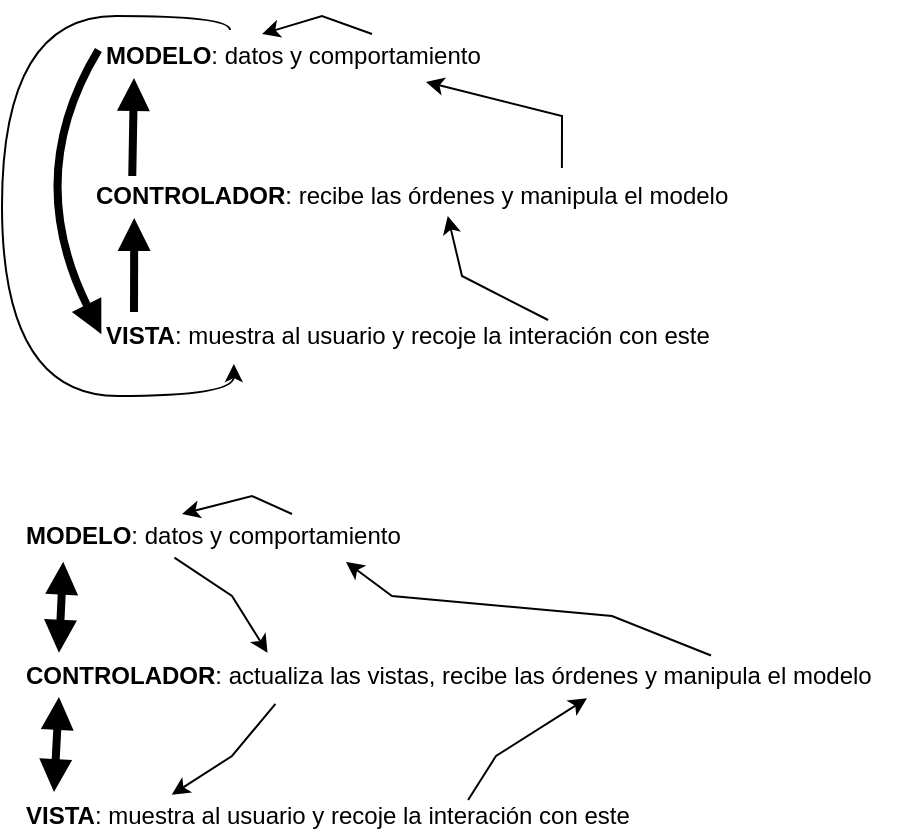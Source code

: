 <mxfile version="16.5.1" type="device"><diagram id="vPCmf3auHo-Ifhuq58vY" name="Página-1"><mxGraphModel dx="760" dy="603" grid="1" gridSize="10" guides="1" tooltips="1" connect="1" arrows="1" fold="1" page="1" pageScale="1" pageWidth="827" pageHeight="1169" math="0" shadow="0"><root><mxCell id="0"/><mxCell id="1" parent="0"/><mxCell id="7toC2PNm4R841Zlza3y_-1" value="&lt;b&gt;MODELO&lt;/b&gt;: datos y comportamiento" style="text;html=1;resizable=0;autosize=1;align=left;verticalAlign=middle;points=[];fillColor=none;strokeColor=none;rounded=0;" vertex="1" parent="1"><mxGeometry x="170" y="410" width="200" height="20" as="geometry"/></mxCell><mxCell id="7toC2PNm4R841Zlza3y_-2" value="&lt;b&gt;CONTROLADOR&lt;/b&gt;: recibe las órdenes y manipula el modelo" style="text;html=1;resizable=0;autosize=1;align=left;verticalAlign=middle;points=[];fillColor=none;strokeColor=none;rounded=0;" vertex="1" parent="1"><mxGeometry x="165" y="480" width="330" height="20" as="geometry"/></mxCell><mxCell id="7toC2PNm4R841Zlza3y_-3" value="&lt;b&gt;VISTA&lt;/b&gt;: muestra al usuario y recoje la interación con este" style="text;html=1;resizable=0;autosize=1;align=left;verticalAlign=middle;points=[];fillColor=none;strokeColor=none;rounded=0;" vertex="1" parent="1"><mxGeometry x="170" y="550" width="320" height="20" as="geometry"/></mxCell><mxCell id="7toC2PNm4R841Zlza3y_-4" value="" style="endArrow=classic;html=1;rounded=0;entryX=0.81;entryY=1.15;entryDx=0;entryDy=0;entryPerimeter=0;exitX=0.712;exitY=-0.2;exitDx=0;exitDy=0;exitPerimeter=0;" edge="1" parent="1" source="7toC2PNm4R841Zlza3y_-2" target="7toC2PNm4R841Zlza3y_-1"><mxGeometry width="50" height="50" relative="1" as="geometry"><mxPoint x="400" y="470" as="sourcePoint"/><mxPoint x="440" y="420" as="targetPoint"/><Array as="points"><mxPoint x="400" y="450"/></Array></mxGeometry></mxCell><mxCell id="7toC2PNm4R841Zlza3y_-5" value="" style="endArrow=classic;html=1;rounded=0;exitX=0.697;exitY=0.1;exitDx=0;exitDy=0;exitPerimeter=0;entryX=0.539;entryY=1;entryDx=0;entryDy=0;entryPerimeter=0;" edge="1" parent="1" source="7toC2PNm4R841Zlza3y_-3" target="7toC2PNm4R841Zlza3y_-2"><mxGeometry width="50" height="50" relative="1" as="geometry"><mxPoint x="410" y="480" as="sourcePoint"/><mxPoint x="230" y="450" as="targetPoint"/><Array as="points"><mxPoint x="350" y="530"/></Array></mxGeometry></mxCell><mxCell id="7toC2PNm4R841Zlza3y_-6" value="" style="endArrow=classic;html=1;rounded=0;entryX=0.4;entryY=-0.05;entryDx=0;entryDy=0;entryPerimeter=0;exitX=0.675;exitY=-0.05;exitDx=0;exitDy=0;exitPerimeter=0;" edge="1" parent="1" source="7toC2PNm4R841Zlza3y_-1" target="7toC2PNm4R841Zlza3y_-1"><mxGeometry width="50" height="50" relative="1" as="geometry"><mxPoint x="420" y="490" as="sourcePoint"/><mxPoint x="352" y="453" as="targetPoint"/><Array as="points"><mxPoint x="280" y="400"/></Array></mxGeometry></mxCell><mxCell id="7toC2PNm4R841Zlza3y_-7" value="" style="endArrow=classic;html=1;rounded=0;entryX=0.206;entryY=1.2;entryDx=0;entryDy=0;entryPerimeter=0;exitX=0.32;exitY=-0.15;exitDx=0;exitDy=0;exitPerimeter=0;edgeStyle=orthogonalEdgeStyle;curved=1;" edge="1" parent="1" source="7toC2PNm4R841Zlza3y_-1" target="7toC2PNm4R841Zlza3y_-3"><mxGeometry width="50" height="50" relative="1" as="geometry"><mxPoint x="430" y="500" as="sourcePoint"/><mxPoint x="362" y="463" as="targetPoint"/><Array as="points"><mxPoint x="234" y="400"/><mxPoint x="120" y="400"/><mxPoint x="120" y="590"/><mxPoint x="236" y="590"/></Array></mxGeometry></mxCell><mxCell id="7toC2PNm4R841Zlza3y_-8" value="" style="endArrow=block;html=1;rounded=0;curved=1;exitX=0.05;exitY=-0.1;exitDx=0;exitDy=0;exitPerimeter=0;entryX=0.064;entryY=1.05;entryDx=0;entryDy=0;entryPerimeter=0;strokeWidth=4;endFill=1;" edge="1" parent="1" source="7toC2PNm4R841Zlza3y_-3" target="7toC2PNm4R841Zlza3y_-2"><mxGeometry width="50" height="50" relative="1" as="geometry"><mxPoint x="390" y="470" as="sourcePoint"/><mxPoint x="440" y="420" as="targetPoint"/></mxGeometry></mxCell><mxCell id="7toC2PNm4R841Zlza3y_-9" value="" style="endArrow=block;html=1;rounded=0;curved=1;exitX=0.061;exitY=0;exitDx=0;exitDy=0;exitPerimeter=0;entryX=0.08;entryY=1.05;entryDx=0;entryDy=0;entryPerimeter=0;strokeWidth=4;endFill=1;" edge="1" parent="1" source="7toC2PNm4R841Zlza3y_-2" target="7toC2PNm4R841Zlza3y_-1"><mxGeometry width="50" height="50" relative="1" as="geometry"><mxPoint x="196" y="558" as="sourcePoint"/><mxPoint x="196.12" y="511" as="targetPoint"/></mxGeometry></mxCell><mxCell id="7toC2PNm4R841Zlza3y_-10" value="" style="endArrow=block;html=1;rounded=0;curved=1;exitX=-0.009;exitY=0.35;exitDx=0;exitDy=0;exitPerimeter=0;entryX=-0.001;entryY=0.453;entryDx=0;entryDy=0;entryPerimeter=0;strokeWidth=4;endFill=1;" edge="1" parent="1" source="7toC2PNm4R841Zlza3y_-1" target="7toC2PNm4R841Zlza3y_-3"><mxGeometry width="50" height="50" relative="1" as="geometry"><mxPoint x="195.13" y="490" as="sourcePoint"/><mxPoint x="196.0" y="441" as="targetPoint"/><Array as="points"><mxPoint x="130" y="480"/></Array></mxGeometry></mxCell><mxCell id="7toC2PNm4R841Zlza3y_-11" value="&lt;b&gt;MODELO&lt;/b&gt;: datos y comportamiento" style="text;html=1;resizable=0;autosize=1;align=left;verticalAlign=middle;points=[];fillColor=none;strokeColor=none;rounded=0;" vertex="1" parent="1"><mxGeometry x="130" y="650" width="200" height="20" as="geometry"/></mxCell><mxCell id="7toC2PNm4R841Zlza3y_-12" value="&lt;b&gt;CONTROLADOR&lt;/b&gt;: actualiza las vistas, recibe las órdenes y manipula el modelo" style="text;html=1;resizable=0;autosize=1;align=left;verticalAlign=middle;points=[];fillColor=none;strokeColor=none;rounded=0;" vertex="1" parent="1"><mxGeometry x="130" y="720" width="440" height="20" as="geometry"/></mxCell><mxCell id="7toC2PNm4R841Zlza3y_-13" value="&lt;b&gt;VISTA&lt;/b&gt;: muestra al usuario y recoje la interación con este" style="text;html=1;resizable=0;autosize=1;align=left;verticalAlign=middle;points=[];fillColor=none;strokeColor=none;rounded=0;" vertex="1" parent="1"><mxGeometry x="130" y="790" width="320" height="20" as="geometry"/></mxCell><mxCell id="7toC2PNm4R841Zlza3y_-14" value="" style="endArrow=classic;html=1;rounded=0;entryX=0.81;entryY=1.15;entryDx=0;entryDy=0;entryPerimeter=0;exitX=0.783;exitY=-0.012;exitDx=0;exitDy=0;exitPerimeter=0;" edge="1" parent="1" source="7toC2PNm4R841Zlza3y_-12" target="7toC2PNm4R841Zlza3y_-11"><mxGeometry width="50" height="50" relative="1" as="geometry"><mxPoint x="365" y="710" as="sourcePoint"/><mxPoint x="405" y="660" as="targetPoint"/><Array as="points"><mxPoint x="425" y="700"/><mxPoint x="315" y="690"/></Array></mxGeometry></mxCell><mxCell id="7toC2PNm4R841Zlza3y_-15" value="" style="endArrow=classic;html=1;rounded=0;exitX=0.697;exitY=0.1;exitDx=0;exitDy=0;exitPerimeter=0;entryX=0.642;entryY=1.057;entryDx=0;entryDy=0;entryPerimeter=0;" edge="1" parent="1" source="7toC2PNm4R841Zlza3y_-13" target="7toC2PNm4R841Zlza3y_-12"><mxGeometry width="50" height="50" relative="1" as="geometry"><mxPoint x="375" y="720" as="sourcePoint"/><mxPoint x="195" y="690" as="targetPoint"/><Array as="points"><mxPoint x="367" y="770"/></Array></mxGeometry></mxCell><mxCell id="7toC2PNm4R841Zlza3y_-16" value="" style="endArrow=classic;html=1;rounded=0;entryX=0.4;entryY=-0.05;entryDx=0;entryDy=0;entryPerimeter=0;exitX=0.675;exitY=-0.05;exitDx=0;exitDy=0;exitPerimeter=0;" edge="1" parent="1" source="7toC2PNm4R841Zlza3y_-11" target="7toC2PNm4R841Zlza3y_-11"><mxGeometry width="50" height="50" relative="1" as="geometry"><mxPoint x="385" y="730" as="sourcePoint"/><mxPoint x="317" y="693" as="targetPoint"/><Array as="points"><mxPoint x="245" y="640"/></Array></mxGeometry></mxCell><mxCell id="7toC2PNm4R841Zlza3y_-18" value="" style="endArrow=block;html=1;rounded=0;curved=1;exitX=0.05;exitY=-0.1;exitDx=0;exitDy=0;exitPerimeter=0;entryX=0.042;entryY=1.022;entryDx=0;entryDy=0;entryPerimeter=0;strokeWidth=4;startArrow=block;startFill=1;endFill=1;" edge="1" parent="1" source="7toC2PNm4R841Zlza3y_-13" target="7toC2PNm4R841Zlza3y_-12"><mxGeometry width="50" height="50" relative="1" as="geometry"><mxPoint x="355" y="710" as="sourcePoint"/><mxPoint x="405" y="660" as="targetPoint"/></mxGeometry></mxCell><mxCell id="7toC2PNm4R841Zlza3y_-19" value="" style="endArrow=block;html=1;rounded=0;curved=1;exitX=0.042;exitY=-0.081;exitDx=0;exitDy=0;exitPerimeter=0;entryX=0.103;entryY=1.143;entryDx=0;entryDy=0;entryPerimeter=0;strokeWidth=4;startArrow=block;startFill=1;endFill=1;" edge="1" parent="1" source="7toC2PNm4R841Zlza3y_-12" target="7toC2PNm4R841Zlza3y_-11"><mxGeometry width="50" height="50" relative="1" as="geometry"><mxPoint x="161" y="798" as="sourcePoint"/><mxPoint x="161.12" y="751" as="targetPoint"/></mxGeometry></mxCell><mxCell id="7toC2PNm4R841Zlza3y_-21" value="" style="endArrow=classic;html=1;rounded=0;entryX=0.234;entryY=-0.029;entryDx=0;entryDy=0;entryPerimeter=0;exitX=0.288;exitY=1.195;exitDx=0;exitDy=0;exitPerimeter=0;" edge="1" parent="1" source="7toC2PNm4R841Zlza3y_-12" target="7toC2PNm4R841Zlza3y_-13"><mxGeometry width="50" height="50" relative="1" as="geometry"><mxPoint x="280" y="659" as="sourcePoint"/><mxPoint x="225" y="659" as="targetPoint"/><Array as="points"><mxPoint x="235" y="770"/></Array></mxGeometry></mxCell><mxCell id="7toC2PNm4R841Zlza3y_-22" value="" style="endArrow=classic;html=1;rounded=0;entryX=0.279;entryY=-0.081;entryDx=0;entryDy=0;entryPerimeter=0;exitX=0.381;exitY=1.04;exitDx=0;exitDy=0;exitPerimeter=0;" edge="1" parent="1" source="7toC2PNm4R841Zlza3y_-11" target="7toC2PNm4R841Zlza3y_-12"><mxGeometry width="50" height="50" relative="1" as="geometry"><mxPoint x="266.72" y="753.9" as="sourcePoint"/><mxPoint x="219.88" y="799.42" as="targetPoint"/><Array as="points"><mxPoint x="235" y="690"/></Array></mxGeometry></mxCell></root></mxGraphModel></diagram></mxfile>